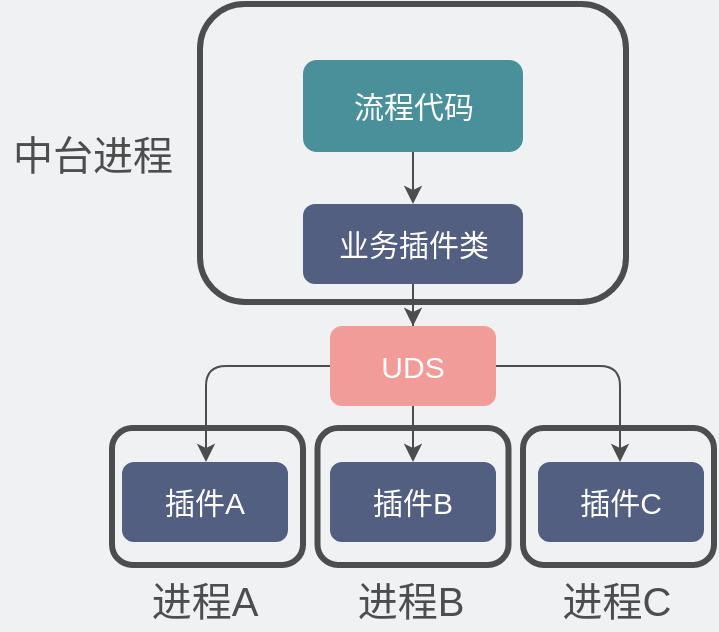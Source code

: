 <mxfile version="21.1.1" type="github">
  <diagram id="3228e29e-7158-1315-38df-8450db1d8a1d" name="Page-1">
    <mxGraphModel dx="588" dy="809" grid="0" gridSize="10" guides="1" tooltips="1" connect="1" arrows="1" fold="1" page="1" pageScale="1" pageWidth="500" pageHeight="330" background="#EFF1F3" math="0" shadow="0">
      <root>
        <mxCell id="0" />
        <mxCell id="1" parent="0" />
        <mxCell id="gtEBLCzJjPlnCHzpFEhx-2" value="" style="rounded=1;whiteSpace=wrap;html=1;fillColor=none;strokeColor=#4D4D4D;strokeWidth=3;" parent="1" vertex="1">
          <mxGeometry x="147" y="8" width="213" height="149" as="geometry" />
        </mxCell>
        <mxCell id="gtEBLCzJjPlnCHzpFEhx-3" value="&lt;font color=&quot;#4d4d4d&quot; style=&quot;font-size: 20px;&quot;&gt;中台进程&lt;/font&gt;" style="text;html=1;strokeColor=none;fillColor=none;align=center;verticalAlign=middle;whiteSpace=wrap;rounded=0;" parent="1" vertex="1">
          <mxGeometry x="47" y="67.5" width="93" height="30" as="geometry" />
        </mxCell>
        <mxCell id="vj9xcQSg3h8_btYf-uwn-8" style="edgeStyle=orthogonalEdgeStyle;rounded=0;orthogonalLoop=1;jettySize=auto;html=1;exitX=0.5;exitY=1;exitDx=0;exitDy=0;entryX=0.5;entryY=0;entryDx=0;entryDy=0;strokeColor=#4D4D4D;" parent="1" source="gtEBLCzJjPlnCHzpFEhx-6" target="gtEBLCzJjPlnCHzpFEhx-8" edge="1">
          <mxGeometry relative="1" as="geometry" />
        </mxCell>
        <mxCell id="gtEBLCzJjPlnCHzpFEhx-6" value="&lt;font style=&quot;font-size: 15px;&quot; color=&quot;#ffffff&quot;&gt;流程代码&lt;/font&gt;" style="rounded=1;whiteSpace=wrap;html=1;fillColor=#4A909B;strokeColor=none;strokeWidth=3;" parent="1" vertex="1">
          <mxGeometry x="198.5" y="36" width="110" height="46" as="geometry" />
        </mxCell>
        <mxCell id="vj9xcQSg3h8_btYf-uwn-5" style="edgeStyle=orthogonalEdgeStyle;rounded=0;orthogonalLoop=1;jettySize=auto;html=1;exitX=0.5;exitY=1;exitDx=0;exitDy=0;entryX=0.5;entryY=0;entryDx=0;entryDy=0;strokeColor=#4D4D4D;" parent="1" source="hq_dWSQ39Kaho_Ld0UkW-2" target="vj9xcQSg3h8_btYf-uwn-2" edge="1">
          <mxGeometry relative="1" as="geometry" />
        </mxCell>
        <mxCell id="vj9xcQSg3h8_btYf-uwn-6" style="edgeStyle=orthogonalEdgeStyle;rounded=1;orthogonalLoop=1;jettySize=auto;html=1;exitX=0.5;exitY=1;exitDx=0;exitDy=0;entryX=0.5;entryY=0;entryDx=0;entryDy=0;strokeColor=#4D4D4D;" parent="1" source="gtEBLCzJjPlnCHzpFEhx-8" target="vj9xcQSg3h8_btYf-uwn-1" edge="1">
          <mxGeometry relative="1" as="geometry">
            <Array as="points">
              <mxPoint x="254" y="189" />
              <mxPoint x="150" y="189" />
              <mxPoint x="150" y="237" />
            </Array>
          </mxGeometry>
        </mxCell>
        <mxCell id="hq_dWSQ39Kaho_Ld0UkW-6" style="edgeStyle=orthogonalEdgeStyle;rounded=1;orthogonalLoop=1;jettySize=auto;html=1;exitX=0.5;exitY=1;exitDx=0;exitDy=0;strokeColor=#4D4D4D;" edge="1" parent="1" source="gtEBLCzJjPlnCHzpFEhx-8" target="vj9xcQSg3h8_btYf-uwn-3">
          <mxGeometry relative="1" as="geometry">
            <Array as="points">
              <mxPoint x="253" y="189" />
              <mxPoint x="357" y="189" />
            </Array>
          </mxGeometry>
        </mxCell>
        <mxCell id="gtEBLCzJjPlnCHzpFEhx-8" value="&lt;font color=&quot;#ffffff&quot;&gt;&lt;span style=&quot;font-size: 15px;&quot;&gt;业务插件类&lt;/span&gt;&lt;/font&gt;" style="rounded=1;whiteSpace=wrap;html=1;fillColor=#535F80;strokeColor=none;strokeWidth=3;" parent="1" vertex="1">
          <mxGeometry x="198.5" y="108" width="110" height="40" as="geometry" />
        </mxCell>
        <mxCell id="vj9xcQSg3h8_btYf-uwn-1" value="&lt;font color=&quot;#ffffff&quot;&gt;&lt;span style=&quot;font-size: 15px;&quot;&gt;插件A&lt;/span&gt;&lt;/font&gt;" style="rounded=1;whiteSpace=wrap;html=1;fillColor=#535F80;strokeColor=none;strokeWidth=3;" parent="1" vertex="1">
          <mxGeometry x="108" y="237" width="83" height="40" as="geometry" />
        </mxCell>
        <mxCell id="vj9xcQSg3h8_btYf-uwn-2" value="&lt;font color=&quot;#ffffff&quot;&gt;&lt;span style=&quot;font-size: 15px;&quot;&gt;插件B&lt;/span&gt;&lt;/font&gt;" style="rounded=1;whiteSpace=wrap;html=1;fillColor=#535F80;strokeColor=none;strokeWidth=3;" parent="1" vertex="1">
          <mxGeometry x="212" y="237" width="83" height="40" as="geometry" />
        </mxCell>
        <mxCell id="vj9xcQSg3h8_btYf-uwn-3" value="&lt;font color=&quot;#ffffff&quot;&gt;&lt;span style=&quot;font-size: 15px;&quot;&gt;插件C&lt;/span&gt;&lt;/font&gt;" style="rounded=1;whiteSpace=wrap;html=1;fillColor=#535F80;strokeColor=none;strokeWidth=3;" parent="1" vertex="1">
          <mxGeometry x="316" y="237" width="83" height="40" as="geometry" />
        </mxCell>
        <mxCell id="hq_dWSQ39Kaho_Ld0UkW-3" value="" style="edgeStyle=orthogonalEdgeStyle;rounded=0;orthogonalLoop=1;jettySize=auto;html=1;exitX=0.5;exitY=1;exitDx=0;exitDy=0;entryX=0.5;entryY=0;entryDx=0;entryDy=0;strokeColor=#4D4D4D;" edge="1" parent="1" source="gtEBLCzJjPlnCHzpFEhx-8" target="hq_dWSQ39Kaho_Ld0UkW-2">
          <mxGeometry relative="1" as="geometry">
            <mxPoint x="254" y="148" as="sourcePoint" />
            <mxPoint x="254" y="237" as="targetPoint" />
          </mxGeometry>
        </mxCell>
        <mxCell id="hq_dWSQ39Kaho_Ld0UkW-2" value="&lt;font color=&quot;#ffffff&quot;&gt;&lt;span style=&quot;font-size: 15px;&quot;&gt;UDS&lt;/span&gt;&lt;/font&gt;" style="rounded=1;whiteSpace=wrap;html=1;fillColor=#F19C99;strokeColor=none;strokeWidth=3;" vertex="1" parent="1">
          <mxGeometry x="212" y="169" width="83" height="40" as="geometry" />
        </mxCell>
        <mxCell id="hq_dWSQ39Kaho_Ld0UkW-5" value="" style="rounded=1;whiteSpace=wrap;html=1;fillColor=none;strokeColor=#4D4D4D;strokeWidth=3;" vertex="1" parent="1">
          <mxGeometry x="205.75" y="220" width="95.5" height="68.5" as="geometry" />
        </mxCell>
        <mxCell id="hq_dWSQ39Kaho_Ld0UkW-7" value="" style="rounded=1;whiteSpace=wrap;html=1;fillColor=none;strokeColor=#4D4D4D;strokeWidth=3;" vertex="1" parent="1">
          <mxGeometry x="103" y="220" width="95.5" height="68.5" as="geometry" />
        </mxCell>
        <mxCell id="hq_dWSQ39Kaho_Ld0UkW-8" value="" style="rounded=1;whiteSpace=wrap;html=1;fillColor=none;strokeColor=#4D4D4D;strokeWidth=3;" vertex="1" parent="1">
          <mxGeometry x="308.5" y="220" width="95.5" height="68.5" as="geometry" />
        </mxCell>
        <mxCell id="hq_dWSQ39Kaho_Ld0UkW-9" value="&lt;font color=&quot;#4d4d4d&quot;&gt;&lt;span style=&quot;font-size: 20px;&quot;&gt;进程A&lt;/span&gt;&lt;/font&gt;" style="text;html=1;strokeColor=none;fillColor=none;align=center;verticalAlign=middle;whiteSpace=wrap;rounded=0;" vertex="1" parent="1">
          <mxGeometry x="103" y="291" width="93" height="30" as="geometry" />
        </mxCell>
        <mxCell id="hq_dWSQ39Kaho_Ld0UkW-10" value="&lt;font color=&quot;#4d4d4d&quot;&gt;&lt;span style=&quot;font-size: 20px;&quot;&gt;进程B&lt;/span&gt;&lt;/font&gt;" style="text;html=1;strokeColor=none;fillColor=none;align=center;verticalAlign=middle;whiteSpace=wrap;rounded=0;" vertex="1" parent="1">
          <mxGeometry x="205.75" y="291" width="93" height="30" as="geometry" />
        </mxCell>
        <mxCell id="hq_dWSQ39Kaho_Ld0UkW-11" value="&lt;font color=&quot;#4d4d4d&quot;&gt;&lt;span style=&quot;font-size: 20px;&quot;&gt;进程C&lt;/span&gt;&lt;/font&gt;" style="text;html=1;strokeColor=none;fillColor=none;align=center;verticalAlign=middle;whiteSpace=wrap;rounded=0;" vertex="1" parent="1">
          <mxGeometry x="308.5" y="291" width="93" height="30" as="geometry" />
        </mxCell>
      </root>
    </mxGraphModel>
  </diagram>
</mxfile>

